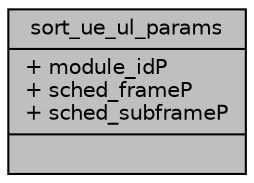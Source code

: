 digraph "sort_ue_ul_params"
{
 // LATEX_PDF_SIZE
  edge [fontname="Helvetica",fontsize="10",labelfontname="Helvetica",labelfontsize="10"];
  node [fontname="Helvetica",fontsize="10",shape=record];
  Node1 [label="{sort_ue_ul_params\n|+ module_idP\l+ sched_frameP\l+ sched_subframeP\l|}",height=0.2,width=0.4,color="black", fillcolor="grey75", style="filled", fontcolor="black",tooltip=" "];
}
